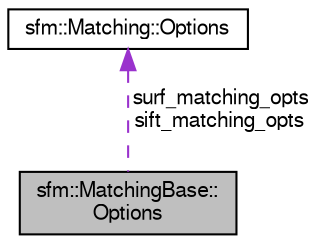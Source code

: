 digraph "sfm::MatchingBase::Options"
{
  edge [fontname="FreeSans",fontsize="10",labelfontname="FreeSans",labelfontsize="10"];
  node [fontname="FreeSans",fontsize="10",shape=record];
  Node0 [label="sfm::MatchingBase::\lOptions",height=0.2,width=0.4,color="black", fillcolor="grey75", style="filled", fontcolor="black"];
  Node1 -> Node0 [dir="back",color="darkorchid3",fontsize="10",style="dashed",label=" surf_matching_opts\nsift_matching_opts" ,fontname="FreeSans"];
  Node1 [label="sfm::Matching::Options",height=0.2,width=0.4,color="black", fillcolor="white", style="filled",URL="$structsfm_1_1_matching_1_1_options.html",tooltip="Feature matching options. "];
}
